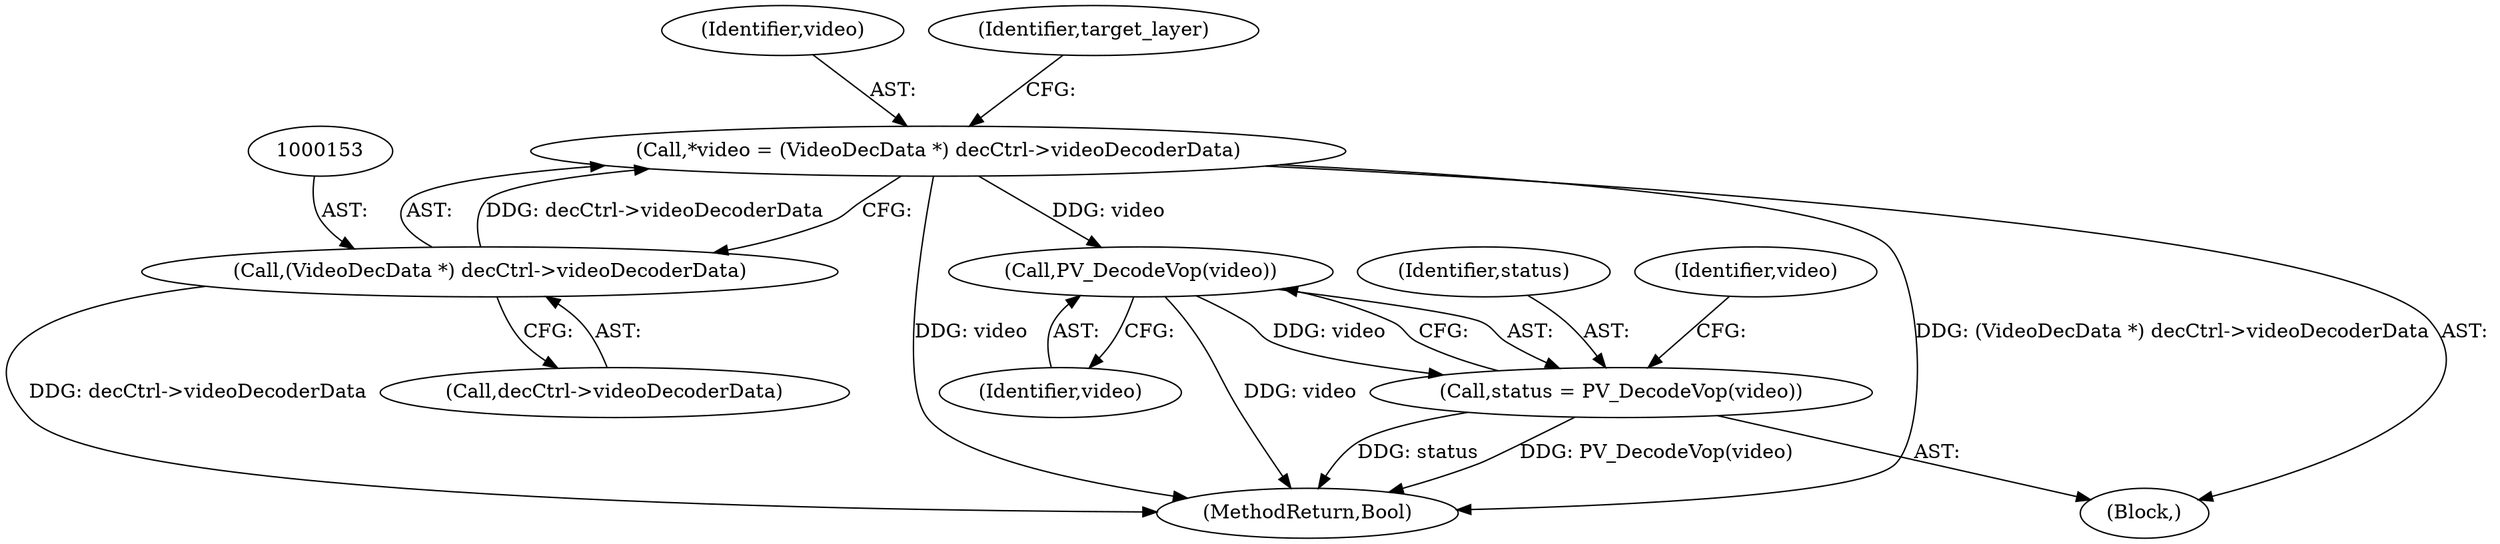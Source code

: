 digraph "0_Android_961e5ac5788b52304e64b9a509781beaf5201fb0_1@pointer" {
"1000475" [label="(Call,PV_DecodeVop(video))"];
"1000150" [label="(Call,*video = (VideoDecData *) decCtrl->videoDecoderData)"];
"1000152" [label="(Call,(VideoDecData *) decCtrl->videoDecoderData)"];
"1000473" [label="(Call,status = PV_DecodeVop(video))"];
"1000151" [label="(Identifier,video)"];
"1000159" [label="(Identifier,target_layer)"];
"1000664" [label="(MethodReturn,Bool)"];
"1000150" [label="(Call,*video = (VideoDecData *) decCtrl->videoDecoderData)"];
"1000152" [label="(Call,(VideoDecData *) decCtrl->videoDecoderData)"];
"1000473" [label="(Call,status = PV_DecodeVop(video))"];
"1000144" [label="(Block,)"];
"1000480" [label="(Identifier,video)"];
"1000475" [label="(Call,PV_DecodeVop(video))"];
"1000474" [label="(Identifier,status)"];
"1000154" [label="(Call,decCtrl->videoDecoderData)"];
"1000476" [label="(Identifier,video)"];
"1000475" -> "1000473"  [label="AST: "];
"1000475" -> "1000476"  [label="CFG: "];
"1000476" -> "1000475"  [label="AST: "];
"1000473" -> "1000475"  [label="CFG: "];
"1000475" -> "1000664"  [label="DDG: video"];
"1000475" -> "1000473"  [label="DDG: video"];
"1000150" -> "1000475"  [label="DDG: video"];
"1000150" -> "1000144"  [label="AST: "];
"1000150" -> "1000152"  [label="CFG: "];
"1000151" -> "1000150"  [label="AST: "];
"1000152" -> "1000150"  [label="AST: "];
"1000159" -> "1000150"  [label="CFG: "];
"1000150" -> "1000664"  [label="DDG: video"];
"1000150" -> "1000664"  [label="DDG: (VideoDecData *) decCtrl->videoDecoderData"];
"1000152" -> "1000150"  [label="DDG: decCtrl->videoDecoderData"];
"1000152" -> "1000154"  [label="CFG: "];
"1000153" -> "1000152"  [label="AST: "];
"1000154" -> "1000152"  [label="AST: "];
"1000152" -> "1000664"  [label="DDG: decCtrl->videoDecoderData"];
"1000473" -> "1000144"  [label="AST: "];
"1000474" -> "1000473"  [label="AST: "];
"1000480" -> "1000473"  [label="CFG: "];
"1000473" -> "1000664"  [label="DDG: status"];
"1000473" -> "1000664"  [label="DDG: PV_DecodeVop(video)"];
}

